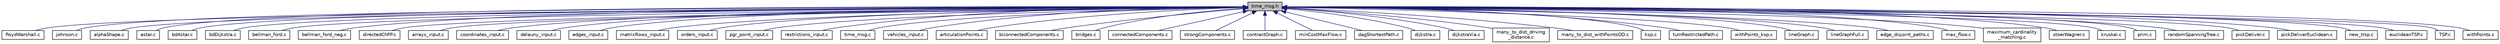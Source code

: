 digraph "time_msg.h"
{
  edge [fontname="Helvetica",fontsize="10",labelfontname="Helvetica",labelfontsize="10"];
  node [fontname="Helvetica",fontsize="10",shape=record];
  Node3 [label="time_msg.h",height=0.2,width=0.4,color="black", fillcolor="grey75", style="filled", fontcolor="black"];
  Node3 -> Node4 [dir="back",color="midnightblue",fontsize="10",style="solid",fontname="Helvetica"];
  Node4 [label="floydWarshall.c",height=0.2,width=0.4,color="black", fillcolor="white", style="filled",URL="$floydWarshall_8c.html"];
  Node3 -> Node5 [dir="back",color="midnightblue",fontsize="10",style="solid",fontname="Helvetica"];
  Node5 [label="johnson.c",height=0.2,width=0.4,color="black", fillcolor="white", style="filled",URL="$johnson_8c.html"];
  Node3 -> Node6 [dir="back",color="midnightblue",fontsize="10",style="solid",fontname="Helvetica"];
  Node6 [label="alphaShape.c",height=0.2,width=0.4,color="black", fillcolor="white", style="filled",URL="$alphaShape_8c.html"];
  Node3 -> Node7 [dir="back",color="midnightblue",fontsize="10",style="solid",fontname="Helvetica"];
  Node7 [label="astar.c",height=0.2,width=0.4,color="black", fillcolor="white", style="filled",URL="$astar_8c.html"];
  Node3 -> Node8 [dir="back",color="midnightblue",fontsize="10",style="solid",fontname="Helvetica"];
  Node8 [label="bdAstar.c",height=0.2,width=0.4,color="black", fillcolor="white", style="filled",URL="$bdAstar_8c.html"];
  Node3 -> Node9 [dir="back",color="midnightblue",fontsize="10",style="solid",fontname="Helvetica"];
  Node9 [label="bdDijkstra.c",height=0.2,width=0.4,color="black", fillcolor="white", style="filled",URL="$bdDijkstra_8c.html"];
  Node3 -> Node10 [dir="back",color="midnightblue",fontsize="10",style="solid",fontname="Helvetica"];
  Node10 [label="bellman_ford.c",height=0.2,width=0.4,color="black", fillcolor="white", style="filled",URL="$bellman__ford_8c.html"];
  Node3 -> Node11 [dir="back",color="midnightblue",fontsize="10",style="solid",fontname="Helvetica"];
  Node11 [label="bellman_ford_neg.c",height=0.2,width=0.4,color="black", fillcolor="white", style="filled",URL="$bellman__ford__neg_8c.html"];
  Node3 -> Node12 [dir="back",color="midnightblue",fontsize="10",style="solid",fontname="Helvetica"];
  Node12 [label="directedChPP.c",height=0.2,width=0.4,color="black", fillcolor="white", style="filled",URL="$directedChPP_8c.html",tooltip="Connecting code with postgres. "];
  Node3 -> Node13 [dir="back",color="midnightblue",fontsize="10",style="solid",fontname="Helvetica"];
  Node13 [label="arrays_input.c",height=0.2,width=0.4,color="black", fillcolor="white", style="filled",URL="$arrays__input_8c.html"];
  Node3 -> Node14 [dir="back",color="midnightblue",fontsize="10",style="solid",fontname="Helvetica"];
  Node14 [label="coordinates_input.c",height=0.2,width=0.4,color="black", fillcolor="white", style="filled",URL="$coordinates__input_8c.html"];
  Node3 -> Node15 [dir="back",color="midnightblue",fontsize="10",style="solid",fontname="Helvetica"];
  Node15 [label="delauny_input.c",height=0.2,width=0.4,color="black", fillcolor="white", style="filled",URL="$delauny__input_8c.html"];
  Node3 -> Node16 [dir="back",color="midnightblue",fontsize="10",style="solid",fontname="Helvetica"];
  Node16 [label="edges_input.c",height=0.2,width=0.4,color="black", fillcolor="white", style="filled",URL="$edges__input_8c.html"];
  Node3 -> Node17 [dir="back",color="midnightblue",fontsize="10",style="solid",fontname="Helvetica"];
  Node17 [label="matrixRows_input.c",height=0.2,width=0.4,color="black", fillcolor="white", style="filled",URL="$matrixRows__input_8c.html"];
  Node3 -> Node18 [dir="back",color="midnightblue",fontsize="10",style="solid",fontname="Helvetica"];
  Node18 [label="orders_input.c",height=0.2,width=0.4,color="black", fillcolor="white", style="filled",URL="$orders__input_8c.html"];
  Node3 -> Node19 [dir="back",color="midnightblue",fontsize="10",style="solid",fontname="Helvetica"];
  Node19 [label="pgr_point_input.c",height=0.2,width=0.4,color="black", fillcolor="white", style="filled",URL="$pgr__point__input_8c.html"];
  Node3 -> Node20 [dir="back",color="midnightblue",fontsize="10",style="solid",fontname="Helvetica"];
  Node20 [label="restrictions_input.c",height=0.2,width=0.4,color="black", fillcolor="white", style="filled",URL="$restrictions__input_8c.html"];
  Node3 -> Node21 [dir="back",color="midnightblue",fontsize="10",style="solid",fontname="Helvetica"];
  Node21 [label="time_msg.c",height=0.2,width=0.4,color="black", fillcolor="white", style="filled",URL="$time__msg_8c.html"];
  Node3 -> Node22 [dir="back",color="midnightblue",fontsize="10",style="solid",fontname="Helvetica"];
  Node22 [label="vehicles_input.c",height=0.2,width=0.4,color="black", fillcolor="white", style="filled",URL="$vehicles__input_8c.html"];
  Node3 -> Node23 [dir="back",color="midnightblue",fontsize="10",style="solid",fontname="Helvetica"];
  Node23 [label="articulationPoints.c",height=0.2,width=0.4,color="black", fillcolor="white", style="filled",URL="$articulationPoints_8c.html",tooltip="Connecting code with postgres. "];
  Node3 -> Node24 [dir="back",color="midnightblue",fontsize="10",style="solid",fontname="Helvetica"];
  Node24 [label="biconnectedComponents.c",height=0.2,width=0.4,color="black", fillcolor="white", style="filled",URL="$biconnectedComponents_8c.html",tooltip="Connecting code with postgres. "];
  Node3 -> Node25 [dir="back",color="midnightblue",fontsize="10",style="solid",fontname="Helvetica"];
  Node25 [label="bridges.c",height=0.2,width=0.4,color="black", fillcolor="white", style="filled",URL="$bridges_8c.html",tooltip="Connecting code with postgres. "];
  Node3 -> Node26 [dir="back",color="midnightblue",fontsize="10",style="solid",fontname="Helvetica"];
  Node26 [label="connectedComponents.c",height=0.2,width=0.4,color="black", fillcolor="white", style="filled",URL="$connectedComponents_8c.html",tooltip="Connecting code with postgres. "];
  Node3 -> Node27 [dir="back",color="midnightblue",fontsize="10",style="solid",fontname="Helvetica"];
  Node27 [label="strongComponents.c",height=0.2,width=0.4,color="black", fillcolor="white", style="filled",URL="$strongComponents_8c.html",tooltip="Connecting code with postgres. "];
  Node3 -> Node28 [dir="back",color="midnightblue",fontsize="10",style="solid",fontname="Helvetica"];
  Node28 [label="contractGraph.c",height=0.2,width=0.4,color="black", fillcolor="white", style="filled",URL="$contractGraph_8c.html"];
  Node3 -> Node29 [dir="back",color="midnightblue",fontsize="10",style="solid",fontname="Helvetica"];
  Node29 [label="minCostMaxFlow.c",height=0.2,width=0.4,color="black", fillcolor="white", style="filled",URL="$minCostMaxFlow_8c.html",tooltip="Connecting code with postgres. "];
  Node3 -> Node30 [dir="back",color="midnightblue",fontsize="10",style="solid",fontname="Helvetica"];
  Node30 [label="dagShortestPath.c",height=0.2,width=0.4,color="black", fillcolor="white", style="filled",URL="$dagShortestPath_8c.html"];
  Node3 -> Node31 [dir="back",color="midnightblue",fontsize="10",style="solid",fontname="Helvetica"];
  Node31 [label="dijkstra.c",height=0.2,width=0.4,color="black", fillcolor="white", style="filled",URL="$dijkstra_8c.html"];
  Node3 -> Node32 [dir="back",color="midnightblue",fontsize="10",style="solid",fontname="Helvetica"];
  Node32 [label="dijkstraVia.c",height=0.2,width=0.4,color="black", fillcolor="white", style="filled",URL="$dijkstraVia_8c.html"];
  Node3 -> Node33 [dir="back",color="midnightblue",fontsize="10",style="solid",fontname="Helvetica"];
  Node33 [label="many_to_dist_driving\l_distance.c",height=0.2,width=0.4,color="black", fillcolor="white", style="filled",URL="$many__to__dist__driving__distance_8c.html"];
  Node3 -> Node34 [dir="back",color="midnightblue",fontsize="10",style="solid",fontname="Helvetica"];
  Node34 [label="many_to_dist_withPointsDD.c",height=0.2,width=0.4,color="black", fillcolor="white", style="filled",URL="$many__to__dist__withPointsDD_8c.html"];
  Node3 -> Node35 [dir="back",color="midnightblue",fontsize="10",style="solid",fontname="Helvetica"];
  Node35 [label="ksp.c",height=0.2,width=0.4,color="black", fillcolor="white", style="filled",URL="$ksp_8c.html"];
  Node3 -> Node36 [dir="back",color="midnightblue",fontsize="10",style="solid",fontname="Helvetica"];
  Node36 [label="turnRestrictedPath.c",height=0.2,width=0.4,color="black", fillcolor="white", style="filled",URL="$turnRestrictedPath_8c.html"];
  Node3 -> Node37 [dir="back",color="midnightblue",fontsize="10",style="solid",fontname="Helvetica"];
  Node37 [label="withPoints_ksp.c",height=0.2,width=0.4,color="black", fillcolor="white", style="filled",URL="$withPoints__ksp_8c.html"];
  Node3 -> Node38 [dir="back",color="midnightblue",fontsize="10",style="solid",fontname="Helvetica"];
  Node38 [label="lineGraph.c",height=0.2,width=0.4,color="black", fillcolor="white", style="filled",URL="$lineGraph_8c.html",tooltip="Connecting code with postgres. "];
  Node3 -> Node39 [dir="back",color="midnightblue",fontsize="10",style="solid",fontname="Helvetica"];
  Node39 [label="lineGraphFull.c",height=0.2,width=0.4,color="black", fillcolor="white", style="filled",URL="$lineGraphFull_8c.html"];
  Node3 -> Node40 [dir="back",color="midnightblue",fontsize="10",style="solid",fontname="Helvetica"];
  Node40 [label="edge_disjoint_paths.c",height=0.2,width=0.4,color="black", fillcolor="white", style="filled",URL="$edge__disjoint__paths_8c.html"];
  Node3 -> Node41 [dir="back",color="midnightblue",fontsize="10",style="solid",fontname="Helvetica"];
  Node41 [label="max_flow.c",height=0.2,width=0.4,color="black", fillcolor="white", style="filled",URL="$max__flow_8c.html"];
  Node3 -> Node42 [dir="back",color="midnightblue",fontsize="10",style="solid",fontname="Helvetica"];
  Node42 [label="maximum_cardinality\l_matching.c",height=0.2,width=0.4,color="black", fillcolor="white", style="filled",URL="$maximum__cardinality__matching_8c.html"];
  Node3 -> Node43 [dir="back",color="midnightblue",fontsize="10",style="solid",fontname="Helvetica"];
  Node43 [label="stoerWagner.c",height=0.2,width=0.4,color="black", fillcolor="white", style="filled",URL="$stoerWagner_8c.html"];
  Node3 -> Node44 [dir="back",color="midnightblue",fontsize="10",style="solid",fontname="Helvetica"];
  Node44 [label="kruskal.c",height=0.2,width=0.4,color="black", fillcolor="white", style="filled",URL="$kruskal_8c.html"];
  Node3 -> Node45 [dir="back",color="midnightblue",fontsize="10",style="solid",fontname="Helvetica"];
  Node45 [label="prim.c",height=0.2,width=0.4,color="black", fillcolor="white", style="filled",URL="$prim_8c.html"];
  Node3 -> Node46 [dir="back",color="midnightblue",fontsize="10",style="solid",fontname="Helvetica"];
  Node46 [label="randomSpanningTree.c",height=0.2,width=0.4,color="black", fillcolor="white", style="filled",URL="$randomSpanningTree_8c.html"];
  Node3 -> Node47 [dir="back",color="midnightblue",fontsize="10",style="solid",fontname="Helvetica"];
  Node47 [label="pickDeliver.c",height=0.2,width=0.4,color="black", fillcolor="white", style="filled",URL="$pickDeliver_8c.html"];
  Node3 -> Node48 [dir="back",color="midnightblue",fontsize="10",style="solid",fontname="Helvetica"];
  Node48 [label="pickDeliverEuclidean.c",height=0.2,width=0.4,color="black", fillcolor="white", style="filled",URL="$pickDeliverEuclidean_8c.html"];
  Node3 -> Node49 [dir="back",color="midnightblue",fontsize="10",style="solid",fontname="Helvetica"];
  Node49 [label="new_trsp.c",height=0.2,width=0.4,color="black", fillcolor="white", style="filled",URL="$new__trsp_8c.html"];
  Node3 -> Node50 [dir="back",color="midnightblue",fontsize="10",style="solid",fontname="Helvetica"];
  Node50 [label="euclideanTSP.c",height=0.2,width=0.4,color="black", fillcolor="white", style="filled",URL="$euclideanTSP_8c.html"];
  Node3 -> Node51 [dir="back",color="midnightblue",fontsize="10",style="solid",fontname="Helvetica"];
  Node51 [label="TSP.c",height=0.2,width=0.4,color="black", fillcolor="white", style="filled",URL="$TSP_8c.html"];
  Node3 -> Node52 [dir="back",color="midnightblue",fontsize="10",style="solid",fontname="Helvetica"];
  Node52 [label="withPoints.c",height=0.2,width=0.4,color="black", fillcolor="white", style="filled",URL="$withPoints_8c.html"];
}
